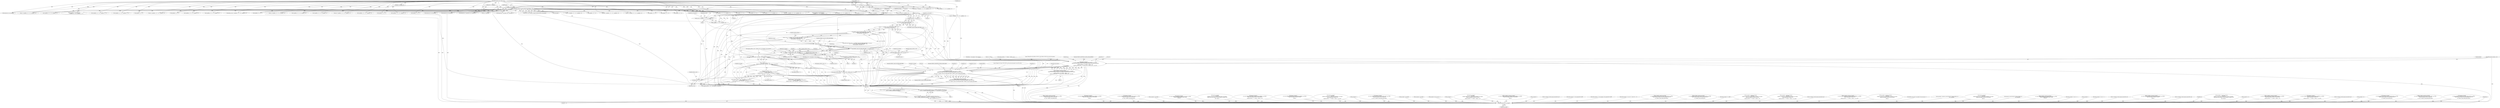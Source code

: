 digraph "0_libmodbus_5ccdf5ef79d742640355d1132fa9e2abc7fbaefc@API" {
"1001185" [label="(Call,nb_write * 2)"];
"1001172" [label="(Call,MODBUS_MAX_WR_WRITE_REGISTERS < nb_write)"];
"1001168" [label="(Call,nb_write < 1)"];
"1001127" [label="(Call,nb_write = (req[offset + 7] << 8) + req[offset + 8])"];
"1001130" [label="(Call,req[offset + 7] << 8)"];
"1000189" [label="(Call,ctx->backend->prepare_response_tid(req, &req_length))"];
"1000163" [label="(Call,req[offset + 1] << 8)"];
"1000116" [label="(MethodParameterIn,const uint8_t *req)"];
"1001183" [label="(Call,nb_write_bytes != nb_write * 2)"];
"1001179" [label="(Call,MODBUS_MAX_WR_READ_REGISTERS < nb ||\n            nb_write_bytes != nb_write * 2)"];
"1001175" [label="(Call,nb < 1 || MODBUS_MAX_WR_READ_REGISTERS < nb ||\n            nb_write_bytes != nb_write * 2)"];
"1001171" [label="(Call,MODBUS_MAX_WR_WRITE_REGISTERS < nb_write ||\n            nb < 1 || MODBUS_MAX_WR_READ_REGISTERS < nb ||\n            nb_write_bytes != nb_write * 2)"];
"1001167" [label="(Call,nb_write < 1 || MODBUS_MAX_WR_WRITE_REGISTERS < nb_write ||\n            nb < 1 || MODBUS_MAX_WR_READ_REGISTERS < nb ||\n            nb_write_bytes != nb_write * 2)"];
"1001191" [label="(Call,response_exception(\n                ctx, &sft, MODBUS_EXCEPTION_ILLEGAL_DATA_VALUE, rsp, TRUE,\n                \"Illegal nb of values (W%d, R%d) in write_and_read_registers (max W%d, R%d)\n\",\n                nb_write, nb, MODBUS_MAX_WR_WRITE_REGISTERS, MODBUS_MAX_WR_READ_REGISTERS))"];
"1001189" [label="(Call,rsp_length = response_exception(\n                ctx, &sft, MODBUS_EXCEPTION_ILLEGAL_DATA_VALUE, rsp, TRUE,\n                \"Illegal nb of values (W%d, R%d) in write_and_read_registers (max W%d, R%d)\n\",\n                nb_write, nb, MODBUS_MAX_WR_WRITE_REGISTERS, MODBUS_MAX_WR_READ_REGISTERS))"];
"1001378" [label="(Call,send_msg(ctx, rsp, rsp_length))"];
"1001365" [label="(Call,(ctx->backend->backend_type == _MODBUS_BACKEND_TYPE_RTU &&\n            slave == MODBUS_BROADCAST_ADDRESS) ? 0 : send_msg(ctx, rsp, rsp_length))"];
"1001364" [label="(Return,return (ctx->backend->backend_type == _MODBUS_BACKEND_TYPE_RTU &&\n            slave == MODBUS_BROADCAST_ADDRESS) ? 0 : send_msg(ctx, rsp, rsp_length);)"];
"1001221" [label="(Call,(mapping_address_write + nb_write) > mb_mapping->nb_registers)"];
"1001217" [label="(Call,mapping_address < 0 ||\n                   (mapping_address_write + nb_write) > mb_mapping->nb_registers)"];
"1001205" [label="(Call,mapping_address < 0 ||\n                   (mapping_address + nb) > mb_mapping->nb_registers ||\n                   mapping_address < 0 ||\n                   (mapping_address_write + nb_write) > mb_mapping->nb_registers)"];
"1001209" [label="(Call,(mapping_address + nb) > mb_mapping->nb_registers ||\n                   mapping_address < 0 ||\n                   (mapping_address_write + nb_write) > mb_mapping->nb_registers)"];
"1001222" [label="(Call,mapping_address_write + nb_write)"];
"1001231" [label="(Call,response_exception(\n                ctx, &sft, MODBUS_EXCEPTION_ILLEGAL_DATA_ADDRESS, rsp, FALSE,\n                \"Illegal data read address 0x%0X or write address 0x%0X write_and_read_registers\n\",\n                mapping_address < 0 ? address : address + nb,\n                mapping_address_write < 0 ? address_write : address_write + nb_write))"];
"1001229" [label="(Call,rsp_length = response_exception(\n                ctx, &sft, MODBUS_EXCEPTION_ILLEGAL_DATA_ADDRESS, rsp, FALSE,\n                \"Illegal data read address 0x%0X or write address 0x%0X write_and_read_registers\n\",\n                mapping_address < 0 ? address : address + nb,\n                mapping_address_write < 0 ? address_write : address_write + nb_write))"];
"1001247" [label="(Call,mapping_address_write < 0 ? address_write : address_write + nb_write)"];
"1001252" [label="(Call,address_write + nb_write)"];
"1001281" [label="(Call,i < mapping_address_write + nb_write)"];
"1001287" [label="(Call,i++)"];
"1001283" [label="(Call,mapping_address_write + nb_write)"];
"1001222" [label="(Call,mapping_address_write + nb_write)"];
"1001225" [label="(Call,mb_mapping->nb_registers)"];
"1000400" [label="(Call,nb = (req[offset + 3] << 8) + req[offset + 4])"];
"1001382" [label="(MethodReturn,int)"];
"1000275" [label="(Call,rsp_length = response_exception(\n                ctx, &sft, MODBUS_EXCEPTION_ILLEGAL_DATA_VALUE, rsp, TRUE,\n                \"Illegal nb of values %d in %s (max %d)\n\",\n                nb, name, MODBUS_MAX_READ_BITS))"];
"1001017" [label="(Call,response_exception(\n                ctx, &sft, MODBUS_EXCEPTION_ILLEGAL_DATA_ADDRESS, rsp, FALSE,\n                \"Illegal data address 0x%0X in write_register\n\",\n                address))"];
"1001239" [label="(Call,mapping_address < 0 ? address : address + nb)"];
"1001252" [label="(Call,address_write + nb_write)"];
"1000277" [label="(Call,response_exception(\n                ctx, &sft, MODBUS_EXCEPTION_ILLEGAL_DATA_VALUE, rsp, TRUE,\n                \"Illegal nb of values %d in %s (max %d)\n\",\n                nb, name, MODBUS_MAX_READ_BITS))"];
"1000597" [label="(Call,rsp_length = req_length)"];
"1001053" [label="(Call,or = (req[offset + 5] << 8) + req[offset + 6])"];
"1001354" [label="(Call,response_exception(\n            ctx, &sft, MODBUS_EXCEPTION_ILLEGAL_FUNCTION, rsp, TRUE,\n            \"Unknown Modbus function code: 0x%0X\n\", function))"];
"1001202" [label="(Identifier,MODBUS_MAX_WR_READ_REGISTERS)"];
"1000685" [label="(Call,(req[offset + 3] << 8) + req[offset + 4])"];
"1001183" [label="(Call,nb_write_bytes != nb_write * 2)"];
"1001129" [label="(Call,(req[offset + 7] << 8) + req[offset + 8])"];
"1001153" [label="(Call,address - mb_mapping->start_registers)"];
"1001177" [label="(Identifier,nb)"];
"1001144" [label="(Identifier,nb_write_bytes)"];
"1001180" [label="(Call,MODBUS_MAX_WR_READ_REGISTERS < nb)"];
"1000604" [label="(Call,response_exception(\n                    ctx, &sft,\n                    MODBUS_EXCEPTION_ILLEGAL_DATA_VALUE, rsp, FALSE,\n                    \"Illegal data value 0x%0X in write_bit request at address %0X\n\",\n                    data, address))"];
"1001286" [label="(Block,)"];
"1000854" [label="(Call,response_exception(\n                ctx, &sft, MODBUS_EXCEPTION_ILLEGAL_DATA_ADDRESS, rsp, FALSE,\n                \"Illegal data address 0x%0X in write_registers\n\",\n                mapping_address < 0 ? address : address + nb))"];
"1000547" [label="(Call,response_exception(\n                ctx, &sft, MODBUS_EXCEPTION_ILLEGAL_DATA_ADDRESS, rsp, FALSE,\n                \"Illegal data address 0x%0X in write_bit\n\",\n                address))"];
"1001293" [label="(Call,mb_mapping->tab_registers[i] =\n                    (req[offset + j] << 8) + req[offset + j + 1])"];
"1000302" [label="(Call,response_exception(\n                ctx, &sft,\n                MODBUS_EXCEPTION_ILLEGAL_DATA_ADDRESS, rsp, FALSE,\n                \"Illegal data address 0x%0X in %s\n\",\n                mapping_address < 0 ? address : address + nb, name))"];
"1001268" [label="(Call,rsp_length++)"];
"1001228" [label="(Block,)"];
"1000432" [label="(Call,response_exception(\n                ctx, &sft, MODBUS_EXCEPTION_ILLEGAL_DATA_VALUE, rsp, TRUE,\n                \"Illegal nb of values %d in %s (max %d)\n\",\n                nb, name, MODBUS_MAX_READ_REGISTERS))"];
"1001296" [label="(Identifier,mb_mapping)"];
"1000676" [label="(Call,rsp_length = req_length)"];
"1001365" [label="(Call,(ctx->backend->backend_type == _MODBUS_BACKEND_TYPE_RTU &&\n            slave == MODBUS_BROADCAST_ADDRESS) ? 0 : send_msg(ctx, rsp, rsp_length))"];
"1001377" [label="(Literal,0)"];
"1001260" [label="(Identifier,rsp_length)"];
"1000900" [label="(Call,(req[offset + j] << 8) + req[offset + j + 1])"];
"1001226" [label="(Identifier,mb_mapping)"];
"1001088" [label="(Call,rsp_length = req_length)"];
"1001185" [label="(Call,nb_write * 2)"];
"1001229" [label="(Call,rsp_length = response_exception(\n                ctx, &sft, MODBUS_EXCEPTION_ILLEGAL_DATA_ADDRESS, rsp, FALSE,\n                \"Illegal data read address 0x%0X or write address 0x%0X write_and_read_registers\n\",\n                mapping_address < 0 ? address : address + nb,\n                mapping_address_write < 0 ? address_write : address_write + nb_write))"];
"1001273" [label="(ControlStructure,for (i = mapping_address_write, j = 10;\n                 i < mapping_address_write + nb_write; i++, j += 2))"];
"1001299" [label="(Call,(req[offset + j] << 8) + req[offset + j + 1])"];
"1000901" [label="(Call,req[offset + j] << 8)"];
"1000683" [label="(Call,nb = (req[offset + 3] << 8) + req[offset + 4])"];
"1001247" [label="(Call,mapping_address_write < 0 ? address_write : address_write + nb_write)"];
"1000972" [label="(Call,rsp_length - byte_count_pos - 1)"];
"1000486" [label="(Call,rsp_length++)"];
"1001300" [label="(Call,req[offset + j] << 8)"];
"1000131" [label="(Call,ctx == NULL)"];
"1001221" [label="(Call,(mapping_address_write + nb_write) > mb_mapping->nb_registers)"];
"1000185" [label="(Call,sft.t_id = ctx->backend->prepare_response_tid(req, &req_length))"];
"1000743" [label="(Call,response_exception(\n                ctx, &sft,\n                MODBUS_EXCEPTION_ILLEGAL_DATA_ADDRESS, rsp, FALSE,\n                \"Illegal data address 0x%0X in write_bits\n\",\n                mapping_address < 0 ? address : address + nb))"];
"1001210" [label="(Call,(mapping_address + nb) > mb_mapping->nb_registers)"];
"1000116" [label="(MethodParameterIn,const uint8_t *req)"];
"1001287" [label="(Call,i++)"];
"1001288" [label="(Identifier,i)"];
"1001131" [label="(Call,req[offset + 7])"];
"1001378" [label="(Call,send_msg(ctx, rsp, rsp_length))"];
"1001015" [label="(Call,rsp_length = response_exception(\n                ctx, &sft, MODBUS_EXCEPTION_ILLEGAL_DATA_ADDRESS, rsp, FALSE,\n                \"Illegal data address 0x%0X in write_register\n\",\n                address))"];
"1001097" [label="(Call,(req[offset + 3] << 8) + req[offset + 4])"];
"1001341" [label="(Call,rsp_length++)"];
"1001201" [label="(Identifier,MODBUS_MAX_WR_WRITE_REGISTERS)"];
"1001179" [label="(Call,MODBUS_MAX_WR_READ_REGISTERS < nb ||\n            nb_write_bytes != nb_write * 2)"];
"1000939" [label="(Call,ctx->backend->build_response_basis(&sft, rsp))"];
"1000115" [label="(MethodParameterIn,modbus_t *ctx)"];
"1000513" [label="(Call,rsp[rsp_length++] = tab_registers[i] & 0xFF)"];
"1001186" [label="(Identifier,nb_write)"];
"1001338" [label="(Call,rsp[rsp_length++] = mb_mapping->tab_registers[i] & 0xFF)"];
"1000119" [label="(Block,)"];
"1001193" [label="(Call,&sft)"];
"1000191" [label="(Call,&req_length)"];
"1001206" [label="(Call,mapping_address < 0)"];
"1001209" [label="(Call,(mapping_address + nb) > mb_mapping->nb_registers ||\n                   mapping_address < 0 ||\n                   (mapping_address_write + nb_write) > mb_mapping->nb_registers)"];
"1000162" [label="(Call,(req[offset + 1] << 8) + req[offset + 2])"];
"1001248" [label="(Call,mapping_address_write < 0)"];
"1000327" [label="(Call,rsp[rsp_length++] = (nb / 8) + ((nb % 8) ? 1 : 0))"];
"1001055" [label="(Call,(req[offset + 5] << 8) + req[offset + 6])"];
"1000826" [label="(Call,rsp_length = response_exception(\n                 ctx, &sft, MODBUS_EXCEPTION_ILLEGAL_DATA_VALUE, rsp, TRUE,\n                 \"Illegal number of values %d in write_registers (max %d)\n\",\n                nb, MODBUS_MAX_WRITE_REGISTERS))"];
"1001111" [label="(Call,address_write = (req[offset + 5] << 8) + req[offset + 6])"];
"1001195" [label="(Identifier,MODBUS_EXCEPTION_ILLEGAL_DATA_VALUE)"];
"1000715" [label="(Call,rsp_length = response_exception(\n                ctx, &sft, MODBUS_EXCEPTION_ILLEGAL_DATA_VALUE, rsp, TRUE,\n                \"Illegal number of values %d in write_bits (max %d)\n\",\n                nb, MODBUS_MAX_WRITE_BITS))"];
"1000672" [label="(Call,memcpy(rsp, req, req_length))"];
"1001217" [label="(Call,mapping_address < 0 ||\n                   (mapping_address_write + nb_write) > mb_mapping->nb_registers)"];
"1001204" [label="(ControlStructure,if (mapping_address < 0 ||\n                   (mapping_address + nb) > mb_mapping->nb_registers ||\n                   mapping_address < 0 ||\n                   (mapping_address_write + nb_write) > mb_mapping->nb_registers))"];
"1000189" [label="(Call,ctx->backend->prepare_response_tid(req, &req_length))"];
"1001098" [label="(Call,req[offset + 3] << 8)"];
"1000953" [label="(Call,rsp[rsp_length++] = 0xFF)"];
"1001200" [label="(Identifier,nb)"];
"1001174" [label="(Identifier,nb_write)"];
"1000741" [label="(Call,rsp_length = response_exception(\n                ctx, &sft,\n                MODBUS_EXCEPTION_ILLEGAL_DATA_ADDRESS, rsp, FALSE,\n                \"Illegal data address 0x%0X in write_bits\n\",\n                mapping_address < 0 ? address : address + nb))"];
"1001168" [label="(Call,nb_write < 1)"];
"1001169" [label="(Identifier,nb_write)"];
"1000245" [label="(Call,nb = (req[offset + 3] << 8) + req[offset + 4])"];
"1001190" [label="(Identifier,rsp_length)"];
"1001196" [label="(Identifier,rsp)"];
"1001366" [label="(Call,ctx->backend->backend_type == _MODBUS_BACKEND_TYPE_RTU &&\n            slave == MODBUS_BROADCAST_ADDRESS)"];
"1001113" [label="(Call,(req[offset + 5] << 8) + req[offset + 6])"];
"1001159" [label="(Call,mapping_address_write = address_write - mb_mapping->start_registers)"];
"1000148" [label="(Call,slave = req[offset - 1])"];
"1001170" [label="(Literal,1)"];
"1001189" [label="(Call,rsp_length = response_exception(\n                ctx, &sft, MODBUS_EXCEPTION_ILLEGAL_DATA_VALUE, rsp, TRUE,\n                \"Illegal nb of values (W%d, R%d) in write_and_read_registers (max W%d, R%d)\n\",\n                nb_write, nb, MODBUS_MAX_WR_WRITE_REGISTERS, MODBUS_MAX_WR_READ_REGISTERS))"];
"1000300" [label="(Call,rsp_length = response_exception(\n                ctx, &sft,\n                MODBUS_EXCEPTION_ILLEGAL_DATA_ADDRESS, rsp, FALSE,\n                \"Illegal data address 0x%0X in %s\n\",\n                mapping_address < 0 ? address : address + nb, name))"];
"1001238" [label="(Literal,\"Illegal data read address 0x%0X or write address 0x%0X write_and_read_registers\n\")"];
"1001218" [label="(Call,mapping_address < 0)"];
"1000561" [label="(Call,(req[offset + 3] << 8) + req[offset + 4])"];
"1001037" [label="(Call,and = (req[offset + 3] << 8) + req[offset + 4])"];
"1000779" [label="(Call,memcpy(rsp + rsp_length, req + rsp_length, 4))"];
"1001138" [label="(Identifier,req)"];
"1001223" [label="(Identifier,mapping_address_write)"];
"1000169" [label="(Literal,8)"];
"1001039" [label="(Call,(req[offset + 3] << 8) + req[offset + 4])"];
"1001130" [label="(Call,req[offset + 7] << 8)"];
"1000190" [label="(Identifier,req)"];
"1001236" [label="(Identifier,rsp)"];
"1001184" [label="(Identifier,nb_write_bytes)"];
"1001261" [label="(Call,ctx->backend->build_response_basis(&sft, rsp))"];
"1001166" [label="(ControlStructure,if (nb_write < 1 || MODBUS_MAX_WR_WRITE_REGISTERS < nb_write ||\n            nb < 1 || MODBUS_MAX_WR_READ_REGISTERS < nb ||\n            nb_write_bytes != nb_write * 2))"];
"1000455" [label="(Call,rsp_length = response_exception(\n                ctx, &sft, MODBUS_EXCEPTION_ILLEGAL_DATA_ADDRESS, rsp, FALSE,\n                \"Illegal data address 0x%0X in %s\n\",\n                mapping_address < 0 ? address : address + nb, name))"];
"1000636" [label="(Call,rsp_length = response_exception(\n                ctx, &sft,\n                MODBUS_EXCEPTION_ILLEGAL_DATA_ADDRESS, rsp, FALSE,\n                \"Illegal data address 0x%0X in write_register\n\",\n                address))"];
"1001284" [label="(Identifier,mapping_address_write)"];
"1001235" [label="(Identifier,MODBUS_EXCEPTION_ILLEGAL_DATA_ADDRESS)"];
"1001231" [label="(Call,response_exception(\n                ctx, &sft, MODBUS_EXCEPTION_ILLEGAL_DATA_ADDRESS, rsp, FALSE,\n                \"Illegal data read address 0x%0X or write address 0x%0X write_and_read_registers\n\",\n                mapping_address < 0 ? address : address + nb,\n                mapping_address_write < 0 ? address_write : address_write + nb_write))"];
"1001175" [label="(Call,nb < 1 || MODBUS_MAX_WR_READ_REGISTERS < nb ||\n            nb_write_bytes != nb_write * 2)"];
"1000968" [label="(Call,rsp[byte_count_pos] = rsp_length - byte_count_pos - 1)"];
"1001381" [label="(Identifier,rsp_length)"];
"1000342" [label="(Call,rsp_length = response_io_status(tab_bits, mapping_address, nb,\n                                            rsp, rsp_length))"];
"1001282" [label="(Identifier,i)"];
"1001114" [label="(Call,req[offset + 5] << 8)"];
"1001191" [label="(Call,response_exception(\n                ctx, &sft, MODBUS_EXCEPTION_ILLEGAL_DATA_VALUE, rsp, TRUE,\n                \"Illegal nb of values (W%d, R%d) in write_and_read_registers (max W%d, R%d)\n\",\n                nb_write, nb, MODBUS_MAX_WR_WRITE_REGISTERS, MODBUS_MAX_WR_READ_REGISTERS))"];
"1000155" [label="(Call,function = req[offset])"];
"1001176" [label="(Call,nb < 1)"];
"1000638" [label="(Call,response_exception(\n                ctx, &sft,\n                MODBUS_EXCEPTION_ILLEGAL_DATA_ADDRESS, rsp, FALSE,\n                \"Illegal data address 0x%0X in write_register\n\",\n                address))"];
"1001172" [label="(Call,MODBUS_MAX_WR_WRITE_REGISTERS < nb_write)"];
"1001232" [label="(Identifier,ctx)"];
"1000796" [label="(Call,(req[offset + 3] << 8) + req[offset + 4])"];
"1001364" [label="(Return,return (ctx->backend->backend_type == _MODBUS_BACKEND_TYPE_RTU &&\n            slave == MODBUS_BROADCAST_ADDRESS) ? 0 : send_msg(ctx, rsp, rsp_length);)"];
"1001199" [label="(Identifier,nb_write)"];
"1001197" [label="(Identifier,TRUE)"];
"1000344" [label="(Call,response_io_status(tab_bits, mapping_address, nb,\n                                            rsp, rsp_length))"];
"1001233" [label="(Call,&sft)"];
"1001352" [label="(Call,rsp_length = response_exception(\n            ctx, &sft, MODBUS_EXCEPTION_ILLEGAL_FUNCTION, rsp, TRUE,\n            \"Unknown Modbus function code: 0x%0X\n\", function))"];
"1000797" [label="(Call,req[offset + 3] << 8)"];
"1000248" [label="(Call,req[offset + 3] << 8)"];
"1001171" [label="(Call,MODBUS_MAX_WR_WRITE_REGISTERS < nb_write ||\n            nb < 1 || MODBUS_MAX_WR_READ_REGISTERS < nb ||\n            nb_write_bytes != nb_write * 2)"];
"1000783" [label="(Call,req + rsp_length)"];
"1001167" [label="(Call,nb_write < 1 || MODBUS_MAX_WR_WRITE_REGISTERS < nb_write ||\n            nb < 1 || MODBUS_MAX_WR_READ_REGISTERS < nb ||\n            nb_write_bytes != nb_write * 2)"];
"1001265" [label="(Call,rsp[rsp_length++] = nb << 1)"];
"1001283" [label="(Call,mapping_address_write + nb_write)"];
"1000650" [label="(Call,data = (req[offset + 3] << 8) + req[offset + 4])"];
"1000516" [label="(Call,rsp_length++)"];
"1001253" [label="(Identifier,address_write)"];
"1000483" [label="(Call,rsp[rsp_length++] = nb << 1)"];
"1000794" [label="(Call,nb = (req[offset + 3] << 8) + req[offset + 4])"];
"1000479" [label="(Call,ctx->backend->build_response_basis(&sft, rsp))"];
"1000163" [label="(Call,req[offset + 1] << 8)"];
"1000545" [label="(Call,rsp_length = response_exception(\n                ctx, &sft, MODBUS_EXCEPTION_ILLEGAL_DATA_ADDRESS, rsp, FALSE,\n                \"Illegal data address 0x%0X in write_bit\n\",\n                address))"];
"1001128" [label="(Identifier,nb_write)"];
"1000917" [label="(Call,ctx->backend->build_response_basis(&sft, rsp))"];
"1001254" [label="(Identifier,nb_write)"];
"1000562" [label="(Call,req[offset + 3] << 8)"];
"1001380" [label="(Identifier,rsp)"];
"1000602" [label="(Call,rsp_length = response_exception(\n                    ctx, &sft,\n                    MODBUS_EXCEPTION_ILLEGAL_DATA_VALUE, rsp, FALSE,\n                    \"Illegal data value 0x%0X in write_bit request at address %0X\n\",\n                    data, address))"];
"1001056" [label="(Call,req[offset + 5] << 8)"];
"1001281" [label="(Call,i < mapping_address_write + nb_write)"];
"1001275" [label="(Call,i = mapping_address_write)"];
"1000921" [label="(Call,memcpy(rsp + rsp_length, req + rsp_length, 4))"];
"1000653" [label="(Call,req[offset + 3] << 8)"];
"1001187" [label="(Literal,2)"];
"1001224" [label="(Identifier,nb_write)"];
"1001127" [label="(Call,nb_write = (req[offset + 7] << 8) + req[offset + 8])"];
"1001205" [label="(Call,mapping_address < 0 ||\n                   (mapping_address + nb) > mb_mapping->nb_registers ||\n                   mapping_address < 0 ||\n                   (mapping_address_write + nb_write) > mb_mapping->nb_registers)"];
"1000925" [label="(Call,req + rsp_length)"];
"1001350" [label="(ControlStructure,break;)"];
"1001188" [label="(Block,)"];
"1001143" [label="(Call,nb_write_bytes = req[offset + 9])"];
"1000247" [label="(Call,(req[offset + 3] << 8) + req[offset + 4])"];
"1000929" [label="(Call,rsp_length += 4)"];
"1000164" [label="(Call,req[offset + 1])"];
"1001207" [label="(Identifier,mapping_address)"];
"1001230" [label="(Identifier,rsp_length)"];
"1001285" [label="(Identifier,nb_write)"];
"1000686" [label="(Call,req[offset + 3] << 8)"];
"1000852" [label="(Call,rsp_length = response_exception(\n                ctx, &sft, MODBUS_EXCEPTION_ILLEGAL_DATA_ADDRESS, rsp, FALSE,\n                \"Illegal data address 0x%0X in write_registers\n\",\n                mapping_address < 0 ? address : address + nb))"];
"1001040" [label="(Call,req[offset + 3] << 8)"];
"1000171" [label="(Identifier,req)"];
"1001198" [label="(Literal,\"Illegal nb of values (W%d, R%d) in write_and_read_registers (max W%d, R%d)\n\")"];
"1000457" [label="(Call,response_exception(\n                ctx, &sft, MODBUS_EXCEPTION_ILLEGAL_DATA_ADDRESS, rsp, FALSE,\n                \"Illegal data address 0x%0X in %s\n\",\n                mapping_address < 0 ? address : address + nb, name))"];
"1000402" [label="(Call,(req[offset + 3] << 8) + req[offset + 4])"];
"1000559" [label="(Call,data = (req[offset + 3] << 8) + req[offset + 4])"];
"1001251" [label="(Identifier,address_write)"];
"1001290" [label="(Identifier,j)"];
"1001237" [label="(Identifier,FALSE)"];
"1001173" [label="(Identifier,MODBUS_MAX_WR_WRITE_REGISTERS)"];
"1000593" [label="(Call,memcpy(rsp, req, req_length))"];
"1000775" [label="(Call,ctx->backend->build_response_basis(&sft, rsp))"];
"1000787" [label="(Call,rsp_length += 4)"];
"1001095" [label="(Call,nb = (req[offset + 3] << 8) + req[offset + 4])"];
"1000717" [label="(Call,response_exception(\n                ctx, &sft, MODBUS_EXCEPTION_ILLEGAL_DATA_VALUE, rsp, TRUE,\n                \"Illegal number of values %d in write_bits (max %d)\n\",\n                nb, MODBUS_MAX_WRITE_BITS))"];
"1001161" [label="(Call,address_write - mb_mapping->start_registers)"];
"1001316" [label="(Identifier,i)"];
"1000894" [label="(Call,mb_mapping->tab_registers[i] =\n                    (req[offset + j] << 8) + req[offset + j + 1])"];
"1000430" [label="(Call,rsp_length = response_exception(\n                ctx, &sft, MODBUS_EXCEPTION_ILLEGAL_DATA_VALUE, rsp, TRUE,\n                \"Illegal nb of values %d in %s (max %d)\n\",\n                nb, name, MODBUS_MAX_READ_REGISTERS))"];
"1001136" [label="(Literal,8)"];
"1000828" [label="(Call,response_exception(\n                 ctx, &sft, MODBUS_EXCEPTION_ILLEGAL_DATA_VALUE, rsp, TRUE,\n                 \"Illegal number of values %d in write_registers (max %d)\n\",\n                nb, MODBUS_MAX_WRITE_REGISTERS))"];
"1001379" [label="(Identifier,ctx)"];
"1000160" [label="(Call,address = (req[offset + 1] << 8) + req[offset + 2])"];
"1001192" [label="(Identifier,ctx)"];
"1001093" [label="(Block,)"];
"1000652" [label="(Call,(req[offset + 3] << 8) + req[offset + 4])"];
"1000403" [label="(Call,req[offset + 3] << 8)"];
"1001084" [label="(Call,memcpy(rsp, req, req_length))"];
"1001185" -> "1001183"  [label="AST: "];
"1001185" -> "1001187"  [label="CFG: "];
"1001186" -> "1001185"  [label="AST: "];
"1001187" -> "1001185"  [label="AST: "];
"1001183" -> "1001185"  [label="CFG: "];
"1001185" -> "1001382"  [label="DDG: "];
"1001185" -> "1001183"  [label="DDG: "];
"1001185" -> "1001183"  [label="DDG: "];
"1001172" -> "1001185"  [label="DDG: "];
"1001185" -> "1001191"  [label="DDG: "];
"1001185" -> "1001221"  [label="DDG: "];
"1001185" -> "1001222"  [label="DDG: "];
"1001185" -> "1001231"  [label="DDG: "];
"1001185" -> "1001247"  [label="DDG: "];
"1001185" -> "1001252"  [label="DDG: "];
"1001185" -> "1001281"  [label="DDG: "];
"1001185" -> "1001283"  [label="DDG: "];
"1001172" -> "1001171"  [label="AST: "];
"1001172" -> "1001174"  [label="CFG: "];
"1001173" -> "1001172"  [label="AST: "];
"1001174" -> "1001172"  [label="AST: "];
"1001177" -> "1001172"  [label="CFG: "];
"1001171" -> "1001172"  [label="CFG: "];
"1001172" -> "1001382"  [label="DDG: "];
"1001172" -> "1001382"  [label="DDG: "];
"1001172" -> "1001171"  [label="DDG: "];
"1001172" -> "1001171"  [label="DDG: "];
"1001168" -> "1001172"  [label="DDG: "];
"1001172" -> "1001191"  [label="DDG: "];
"1001172" -> "1001191"  [label="DDG: "];
"1001172" -> "1001221"  [label="DDG: "];
"1001172" -> "1001222"  [label="DDG: "];
"1001172" -> "1001231"  [label="DDG: "];
"1001172" -> "1001247"  [label="DDG: "];
"1001172" -> "1001252"  [label="DDG: "];
"1001172" -> "1001281"  [label="DDG: "];
"1001172" -> "1001283"  [label="DDG: "];
"1001168" -> "1001167"  [label="AST: "];
"1001168" -> "1001170"  [label="CFG: "];
"1001169" -> "1001168"  [label="AST: "];
"1001170" -> "1001168"  [label="AST: "];
"1001173" -> "1001168"  [label="CFG: "];
"1001167" -> "1001168"  [label="CFG: "];
"1001168" -> "1001382"  [label="DDG: "];
"1001168" -> "1001167"  [label="DDG: "];
"1001168" -> "1001167"  [label="DDG: "];
"1001127" -> "1001168"  [label="DDG: "];
"1001168" -> "1001191"  [label="DDG: "];
"1001168" -> "1001221"  [label="DDG: "];
"1001168" -> "1001222"  [label="DDG: "];
"1001168" -> "1001231"  [label="DDG: "];
"1001168" -> "1001247"  [label="DDG: "];
"1001168" -> "1001252"  [label="DDG: "];
"1001168" -> "1001281"  [label="DDG: "];
"1001168" -> "1001283"  [label="DDG: "];
"1001127" -> "1001093"  [label="AST: "];
"1001127" -> "1001129"  [label="CFG: "];
"1001128" -> "1001127"  [label="AST: "];
"1001129" -> "1001127"  [label="AST: "];
"1001144" -> "1001127"  [label="CFG: "];
"1001127" -> "1001382"  [label="DDG: "];
"1001130" -> "1001127"  [label="DDG: "];
"1001130" -> "1001127"  [label="DDG: "];
"1000189" -> "1001127"  [label="DDG: "];
"1000116" -> "1001127"  [label="DDG: "];
"1001130" -> "1001129"  [label="AST: "];
"1001130" -> "1001136"  [label="CFG: "];
"1001131" -> "1001130"  [label="AST: "];
"1001136" -> "1001130"  [label="AST: "];
"1001138" -> "1001130"  [label="CFG: "];
"1001130" -> "1001382"  [label="DDG: "];
"1001130" -> "1001129"  [label="DDG: "];
"1001130" -> "1001129"  [label="DDG: "];
"1000189" -> "1001130"  [label="DDG: "];
"1000116" -> "1001130"  [label="DDG: "];
"1000189" -> "1000185"  [label="AST: "];
"1000189" -> "1000191"  [label="CFG: "];
"1000190" -> "1000189"  [label="AST: "];
"1000191" -> "1000189"  [label="AST: "];
"1000185" -> "1000189"  [label="CFG: "];
"1000189" -> "1001382"  [label="DDG: "];
"1000189" -> "1001382"  [label="DDG: "];
"1000189" -> "1000185"  [label="DDG: "];
"1000189" -> "1000185"  [label="DDG: "];
"1000163" -> "1000189"  [label="DDG: "];
"1000116" -> "1000189"  [label="DDG: "];
"1000189" -> "1000245"  [label="DDG: "];
"1000189" -> "1000248"  [label="DDG: "];
"1000189" -> "1000247"  [label="DDG: "];
"1000189" -> "1000400"  [label="DDG: "];
"1000189" -> "1000403"  [label="DDG: "];
"1000189" -> "1000402"  [label="DDG: "];
"1000189" -> "1000559"  [label="DDG: "];
"1000189" -> "1000562"  [label="DDG: "];
"1000189" -> "1000561"  [label="DDG: "];
"1000189" -> "1000593"  [label="DDG: "];
"1000189" -> "1000650"  [label="DDG: "];
"1000189" -> "1000653"  [label="DDG: "];
"1000189" -> "1000652"  [label="DDG: "];
"1000189" -> "1000672"  [label="DDG: "];
"1000189" -> "1000683"  [label="DDG: "];
"1000189" -> "1000686"  [label="DDG: "];
"1000189" -> "1000685"  [label="DDG: "];
"1000189" -> "1000779"  [label="DDG: "];
"1000189" -> "1000783"  [label="DDG: "];
"1000189" -> "1000794"  [label="DDG: "];
"1000189" -> "1000797"  [label="DDG: "];
"1000189" -> "1000796"  [label="DDG: "];
"1000189" -> "1000894"  [label="DDG: "];
"1000189" -> "1000901"  [label="DDG: "];
"1000189" -> "1000900"  [label="DDG: "];
"1000189" -> "1000921"  [label="DDG: "];
"1000189" -> "1000925"  [label="DDG: "];
"1000189" -> "1001037"  [label="DDG: "];
"1000189" -> "1001040"  [label="DDG: "];
"1000189" -> "1001039"  [label="DDG: "];
"1000189" -> "1001053"  [label="DDG: "];
"1000189" -> "1001056"  [label="DDG: "];
"1000189" -> "1001055"  [label="DDG: "];
"1000189" -> "1001084"  [label="DDG: "];
"1000189" -> "1001095"  [label="DDG: "];
"1000189" -> "1001098"  [label="DDG: "];
"1000189" -> "1001097"  [label="DDG: "];
"1000189" -> "1001111"  [label="DDG: "];
"1000189" -> "1001114"  [label="DDG: "];
"1000189" -> "1001113"  [label="DDG: "];
"1000189" -> "1001129"  [label="DDG: "];
"1000189" -> "1001143"  [label="DDG: "];
"1000189" -> "1001293"  [label="DDG: "];
"1000189" -> "1001300"  [label="DDG: "];
"1000189" -> "1001299"  [label="DDG: "];
"1000163" -> "1000162"  [label="AST: "];
"1000163" -> "1000169"  [label="CFG: "];
"1000164" -> "1000163"  [label="AST: "];
"1000169" -> "1000163"  [label="AST: "];
"1000171" -> "1000163"  [label="CFG: "];
"1000163" -> "1001382"  [label="DDG: "];
"1000163" -> "1000160"  [label="DDG: "];
"1000163" -> "1000160"  [label="DDG: "];
"1000163" -> "1000162"  [label="DDG: "];
"1000163" -> "1000162"  [label="DDG: "];
"1000116" -> "1000163"  [label="DDG: "];
"1000163" -> "1000593"  [label="DDG: "];
"1000163" -> "1000672"  [label="DDG: "];
"1000163" -> "1000779"  [label="DDG: "];
"1000163" -> "1000783"  [label="DDG: "];
"1000163" -> "1000921"  [label="DDG: "];
"1000163" -> "1000925"  [label="DDG: "];
"1000163" -> "1001084"  [label="DDG: "];
"1000116" -> "1000114"  [label="AST: "];
"1000116" -> "1001382"  [label="DDG: "];
"1000116" -> "1000148"  [label="DDG: "];
"1000116" -> "1000155"  [label="DDG: "];
"1000116" -> "1000160"  [label="DDG: "];
"1000116" -> "1000162"  [label="DDG: "];
"1000116" -> "1000245"  [label="DDG: "];
"1000116" -> "1000248"  [label="DDG: "];
"1000116" -> "1000247"  [label="DDG: "];
"1000116" -> "1000400"  [label="DDG: "];
"1000116" -> "1000403"  [label="DDG: "];
"1000116" -> "1000402"  [label="DDG: "];
"1000116" -> "1000559"  [label="DDG: "];
"1000116" -> "1000562"  [label="DDG: "];
"1000116" -> "1000561"  [label="DDG: "];
"1000116" -> "1000593"  [label="DDG: "];
"1000116" -> "1000650"  [label="DDG: "];
"1000116" -> "1000653"  [label="DDG: "];
"1000116" -> "1000652"  [label="DDG: "];
"1000116" -> "1000672"  [label="DDG: "];
"1000116" -> "1000683"  [label="DDG: "];
"1000116" -> "1000686"  [label="DDG: "];
"1000116" -> "1000685"  [label="DDG: "];
"1000116" -> "1000779"  [label="DDG: "];
"1000116" -> "1000783"  [label="DDG: "];
"1000116" -> "1000794"  [label="DDG: "];
"1000116" -> "1000797"  [label="DDG: "];
"1000116" -> "1000796"  [label="DDG: "];
"1000116" -> "1000894"  [label="DDG: "];
"1000116" -> "1000901"  [label="DDG: "];
"1000116" -> "1000900"  [label="DDG: "];
"1000116" -> "1000921"  [label="DDG: "];
"1000116" -> "1000925"  [label="DDG: "];
"1000116" -> "1001037"  [label="DDG: "];
"1000116" -> "1001040"  [label="DDG: "];
"1000116" -> "1001039"  [label="DDG: "];
"1000116" -> "1001053"  [label="DDG: "];
"1000116" -> "1001056"  [label="DDG: "];
"1000116" -> "1001055"  [label="DDG: "];
"1000116" -> "1001084"  [label="DDG: "];
"1000116" -> "1001095"  [label="DDG: "];
"1000116" -> "1001098"  [label="DDG: "];
"1000116" -> "1001097"  [label="DDG: "];
"1000116" -> "1001111"  [label="DDG: "];
"1000116" -> "1001114"  [label="DDG: "];
"1000116" -> "1001113"  [label="DDG: "];
"1000116" -> "1001129"  [label="DDG: "];
"1000116" -> "1001143"  [label="DDG: "];
"1000116" -> "1001293"  [label="DDG: "];
"1000116" -> "1001300"  [label="DDG: "];
"1000116" -> "1001299"  [label="DDG: "];
"1001183" -> "1001179"  [label="AST: "];
"1001184" -> "1001183"  [label="AST: "];
"1001179" -> "1001183"  [label="CFG: "];
"1001183" -> "1001382"  [label="DDG: "];
"1001183" -> "1001382"  [label="DDG: "];
"1001183" -> "1001179"  [label="DDG: "];
"1001183" -> "1001179"  [label="DDG: "];
"1001143" -> "1001183"  [label="DDG: "];
"1001179" -> "1001175"  [label="AST: "];
"1001179" -> "1001180"  [label="CFG: "];
"1001180" -> "1001179"  [label="AST: "];
"1001175" -> "1001179"  [label="CFG: "];
"1001179" -> "1001382"  [label="DDG: "];
"1001179" -> "1001382"  [label="DDG: "];
"1001179" -> "1001175"  [label="DDG: "];
"1001179" -> "1001175"  [label="DDG: "];
"1001180" -> "1001179"  [label="DDG: "];
"1001180" -> "1001179"  [label="DDG: "];
"1001175" -> "1001171"  [label="AST: "];
"1001175" -> "1001176"  [label="CFG: "];
"1001176" -> "1001175"  [label="AST: "];
"1001171" -> "1001175"  [label="CFG: "];
"1001175" -> "1001382"  [label="DDG: "];
"1001175" -> "1001382"  [label="DDG: "];
"1001175" -> "1001171"  [label="DDG: "];
"1001175" -> "1001171"  [label="DDG: "];
"1001176" -> "1001175"  [label="DDG: "];
"1001176" -> "1001175"  [label="DDG: "];
"1001171" -> "1001167"  [label="AST: "];
"1001167" -> "1001171"  [label="CFG: "];
"1001171" -> "1001382"  [label="DDG: "];
"1001171" -> "1001382"  [label="DDG: "];
"1001171" -> "1001167"  [label="DDG: "];
"1001171" -> "1001167"  [label="DDG: "];
"1001167" -> "1001166"  [label="AST: "];
"1001190" -> "1001167"  [label="CFG: "];
"1001207" -> "1001167"  [label="CFG: "];
"1001167" -> "1001382"  [label="DDG: "];
"1001167" -> "1001382"  [label="DDG: "];
"1001167" -> "1001382"  [label="DDG: "];
"1001191" -> "1001189"  [label="AST: "];
"1001191" -> "1001202"  [label="CFG: "];
"1001192" -> "1001191"  [label="AST: "];
"1001193" -> "1001191"  [label="AST: "];
"1001195" -> "1001191"  [label="AST: "];
"1001196" -> "1001191"  [label="AST: "];
"1001197" -> "1001191"  [label="AST: "];
"1001198" -> "1001191"  [label="AST: "];
"1001199" -> "1001191"  [label="AST: "];
"1001200" -> "1001191"  [label="AST: "];
"1001201" -> "1001191"  [label="AST: "];
"1001202" -> "1001191"  [label="AST: "];
"1001189" -> "1001191"  [label="CFG: "];
"1001191" -> "1001382"  [label="DDG: "];
"1001191" -> "1001382"  [label="DDG: "];
"1001191" -> "1001382"  [label="DDG: "];
"1001191" -> "1001382"  [label="DDG: "];
"1001191" -> "1001382"  [label="DDG: "];
"1001191" -> "1001382"  [label="DDG: "];
"1001191" -> "1001382"  [label="DDG: "];
"1001191" -> "1001382"  [label="DDG: "];
"1001191" -> "1001382"  [label="DDG: "];
"1001191" -> "1001189"  [label="DDG: "];
"1001191" -> "1001189"  [label="DDG: "];
"1001191" -> "1001189"  [label="DDG: "];
"1001191" -> "1001189"  [label="DDG: "];
"1001191" -> "1001189"  [label="DDG: "];
"1001191" -> "1001189"  [label="DDG: "];
"1001191" -> "1001189"  [label="DDG: "];
"1001191" -> "1001189"  [label="DDG: "];
"1001191" -> "1001189"  [label="DDG: "];
"1001191" -> "1001189"  [label="DDG: "];
"1000131" -> "1001191"  [label="DDG: "];
"1000115" -> "1001191"  [label="DDG: "];
"1001176" -> "1001191"  [label="DDG: "];
"1001180" -> "1001191"  [label="DDG: "];
"1001180" -> "1001191"  [label="DDG: "];
"1001095" -> "1001191"  [label="DDG: "];
"1001191" -> "1001378"  [label="DDG: "];
"1001191" -> "1001378"  [label="DDG: "];
"1001189" -> "1001188"  [label="AST: "];
"1001190" -> "1001189"  [label="AST: "];
"1001350" -> "1001189"  [label="CFG: "];
"1001189" -> "1001382"  [label="DDG: "];
"1001189" -> "1001382"  [label="DDG: "];
"1001189" -> "1001378"  [label="DDG: "];
"1001378" -> "1001365"  [label="AST: "];
"1001378" -> "1001381"  [label="CFG: "];
"1001379" -> "1001378"  [label="AST: "];
"1001380" -> "1001378"  [label="AST: "];
"1001381" -> "1001378"  [label="AST: "];
"1001365" -> "1001378"  [label="CFG: "];
"1001378" -> "1001382"  [label="DDG: "];
"1001378" -> "1001382"  [label="DDG: "];
"1001378" -> "1001382"  [label="DDG: "];
"1001378" -> "1001365"  [label="DDG: "];
"1001378" -> "1001365"  [label="DDG: "];
"1001378" -> "1001365"  [label="DDG: "];
"1001231" -> "1001378"  [label="DDG: "];
"1001231" -> "1001378"  [label="DDG: "];
"1001354" -> "1001378"  [label="DDG: "];
"1001354" -> "1001378"  [label="DDG: "];
"1000131" -> "1001378"  [label="DDG: "];
"1001017" -> "1001378"  [label="DDG: "];
"1001017" -> "1001378"  [label="DDG: "];
"1000717" -> "1001378"  [label="DDG: "];
"1000717" -> "1001378"  [label="DDG: "];
"1000457" -> "1001378"  [label="DDG: "];
"1000457" -> "1001378"  [label="DDG: "];
"1000547" -> "1001378"  [label="DDG: "];
"1000547" -> "1001378"  [label="DDG: "];
"1000828" -> "1001378"  [label="DDG: "];
"1000828" -> "1001378"  [label="DDG: "];
"1000638" -> "1001378"  [label="DDG: "];
"1000638" -> "1001378"  [label="DDG: "];
"1000743" -> "1001378"  [label="DDG: "];
"1000743" -> "1001378"  [label="DDG: "];
"1000302" -> "1001378"  [label="DDG: "];
"1000302" -> "1001378"  [label="DDG: "];
"1000277" -> "1001378"  [label="DDG: "];
"1000277" -> "1001378"  [label="DDG: "];
"1000854" -> "1001378"  [label="DDG: "];
"1000854" -> "1001378"  [label="DDG: "];
"1000432" -> "1001378"  [label="DDG: "];
"1000432" -> "1001378"  [label="DDG: "];
"1000604" -> "1001378"  [label="DDG: "];
"1000604" -> "1001378"  [label="DDG: "];
"1000115" -> "1001378"  [label="DDG: "];
"1001265" -> "1001378"  [label="DDG: "];
"1000939" -> "1001378"  [label="DDG: "];
"1000344" -> "1001378"  [label="DDG: "];
"1000327" -> "1001378"  [label="DDG: "];
"1001261" -> "1001378"  [label="DDG: "];
"1000968" -> "1001378"  [label="DDG: "];
"1000513" -> "1001378"  [label="DDG: "];
"1001084" -> "1001378"  [label="DDG: "];
"1000593" -> "1001378"  [label="DDG: "];
"1001338" -> "1001378"  [label="DDG: "];
"1000953" -> "1001378"  [label="DDG: "];
"1000672" -> "1001378"  [label="DDG: "];
"1000483" -> "1001378"  [label="DDG: "];
"1000479" -> "1001378"  [label="DDG: "];
"1000775" -> "1001378"  [label="DDG: "];
"1000917" -> "1001378"  [label="DDG: "];
"1000741" -> "1001378"  [label="DDG: "];
"1000715" -> "1001378"  [label="DDG: "];
"1000597" -> "1001378"  [label="DDG: "];
"1000342" -> "1001378"  [label="DDG: "];
"1000852" -> "1001378"  [label="DDG: "];
"1001352" -> "1001378"  [label="DDG: "];
"1001015" -> "1001378"  [label="DDG: "];
"1000300" -> "1001378"  [label="DDG: "];
"1000430" -> "1001378"  [label="DDG: "];
"1000275" -> "1001378"  [label="DDG: "];
"1000929" -> "1001378"  [label="DDG: "];
"1001268" -> "1001378"  [label="DDG: "];
"1000602" -> "1001378"  [label="DDG: "];
"1000516" -> "1001378"  [label="DDG: "];
"1000486" -> "1001378"  [label="DDG: "];
"1000455" -> "1001378"  [label="DDG: "];
"1000826" -> "1001378"  [label="DDG: "];
"1000787" -> "1001378"  [label="DDG: "];
"1001341" -> "1001378"  [label="DDG: "];
"1000676" -> "1001378"  [label="DDG: "];
"1001229" -> "1001378"  [label="DDG: "];
"1000636" -> "1001378"  [label="DDG: "];
"1000545" -> "1001378"  [label="DDG: "];
"1000972" -> "1001378"  [label="DDG: "];
"1001088" -> "1001378"  [label="DDG: "];
"1001365" -> "1001364"  [label="AST: "];
"1001365" -> "1001377"  [label="CFG: "];
"1001366" -> "1001365"  [label="AST: "];
"1001377" -> "1001365"  [label="AST: "];
"1001364" -> "1001365"  [label="CFG: "];
"1001365" -> "1001382"  [label="DDG: "];
"1001365" -> "1001382"  [label="DDG: "];
"1001365" -> "1001382"  [label="DDG: "];
"1001365" -> "1001364"  [label="DDG: "];
"1001364" -> "1000119"  [label="AST: "];
"1001382" -> "1001364"  [label="CFG: "];
"1001364" -> "1001382"  [label="DDG: "];
"1001221" -> "1001217"  [label="AST: "];
"1001221" -> "1001225"  [label="CFG: "];
"1001222" -> "1001221"  [label="AST: "];
"1001225" -> "1001221"  [label="AST: "];
"1001217" -> "1001221"  [label="CFG: "];
"1001221" -> "1001382"  [label="DDG: "];
"1001221" -> "1001382"  [label="DDG: "];
"1001221" -> "1001217"  [label="DDG: "];
"1001221" -> "1001217"  [label="DDG: "];
"1001159" -> "1001221"  [label="DDG: "];
"1001210" -> "1001221"  [label="DDG: "];
"1001217" -> "1001209"  [label="AST: "];
"1001217" -> "1001218"  [label="CFG: "];
"1001218" -> "1001217"  [label="AST: "];
"1001209" -> "1001217"  [label="CFG: "];
"1001217" -> "1001382"  [label="DDG: "];
"1001217" -> "1001205"  [label="DDG: "];
"1001217" -> "1001209"  [label="DDG: "];
"1001217" -> "1001209"  [label="DDG: "];
"1001218" -> "1001217"  [label="DDG: "];
"1001218" -> "1001217"  [label="DDG: "];
"1001205" -> "1001204"  [label="AST: "];
"1001205" -> "1001206"  [label="CFG: "];
"1001205" -> "1001209"  [label="CFG: "];
"1001206" -> "1001205"  [label="AST: "];
"1001209" -> "1001205"  [label="AST: "];
"1001230" -> "1001205"  [label="CFG: "];
"1001260" -> "1001205"  [label="CFG: "];
"1001205" -> "1001382"  [label="DDG: "];
"1001205" -> "1001382"  [label="DDG: "];
"1001205" -> "1001382"  [label="DDG: "];
"1001206" -> "1001205"  [label="DDG: "];
"1001206" -> "1001205"  [label="DDG: "];
"1001209" -> "1001205"  [label="DDG: "];
"1001209" -> "1001205"  [label="DDG: "];
"1001209" -> "1001210"  [label="CFG: "];
"1001210" -> "1001209"  [label="AST: "];
"1001209" -> "1001382"  [label="DDG: "];
"1001209" -> "1001382"  [label="DDG: "];
"1001210" -> "1001209"  [label="DDG: "];
"1001210" -> "1001209"  [label="DDG: "];
"1001222" -> "1001224"  [label="CFG: "];
"1001223" -> "1001222"  [label="AST: "];
"1001224" -> "1001222"  [label="AST: "];
"1001226" -> "1001222"  [label="CFG: "];
"1001222" -> "1001382"  [label="DDG: "];
"1001159" -> "1001222"  [label="DDG: "];
"1001231" -> "1001229"  [label="AST: "];
"1001231" -> "1001247"  [label="CFG: "];
"1001232" -> "1001231"  [label="AST: "];
"1001233" -> "1001231"  [label="AST: "];
"1001235" -> "1001231"  [label="AST: "];
"1001236" -> "1001231"  [label="AST: "];
"1001237" -> "1001231"  [label="AST: "];
"1001238" -> "1001231"  [label="AST: "];
"1001239" -> "1001231"  [label="AST: "];
"1001247" -> "1001231"  [label="AST: "];
"1001229" -> "1001231"  [label="CFG: "];
"1001231" -> "1001382"  [label="DDG: "];
"1001231" -> "1001382"  [label="DDG: "];
"1001231" -> "1001382"  [label="DDG: "];
"1001231" -> "1001382"  [label="DDG: "];
"1001231" -> "1001382"  [label="DDG: "];
"1001231" -> "1001382"  [label="DDG: "];
"1001231" -> "1001382"  [label="DDG: "];
"1001231" -> "1001229"  [label="DDG: "];
"1001231" -> "1001229"  [label="DDG: "];
"1001231" -> "1001229"  [label="DDG: "];
"1001231" -> "1001229"  [label="DDG: "];
"1001231" -> "1001229"  [label="DDG: "];
"1001231" -> "1001229"  [label="DDG: "];
"1001231" -> "1001229"  [label="DDG: "];
"1001231" -> "1001229"  [label="DDG: "];
"1000131" -> "1001231"  [label="DDG: "];
"1000115" -> "1001231"  [label="DDG: "];
"1001153" -> "1001231"  [label="DDG: "];
"1001176" -> "1001231"  [label="DDG: "];
"1001180" -> "1001231"  [label="DDG: "];
"1001095" -> "1001231"  [label="DDG: "];
"1001161" -> "1001231"  [label="DDG: "];
"1001229" -> "1001228"  [label="AST: "];
"1001230" -> "1001229"  [label="AST: "];
"1001350" -> "1001229"  [label="CFG: "];
"1001229" -> "1001382"  [label="DDG: "];
"1001229" -> "1001382"  [label="DDG: "];
"1001247" -> "1001251"  [label="CFG: "];
"1001247" -> "1001252"  [label="CFG: "];
"1001248" -> "1001247"  [label="AST: "];
"1001251" -> "1001247"  [label="AST: "];
"1001252" -> "1001247"  [label="AST: "];
"1001247" -> "1001382"  [label="DDG: "];
"1001247" -> "1001382"  [label="DDG: "];
"1001247" -> "1001382"  [label="DDG: "];
"1001161" -> "1001247"  [label="DDG: "];
"1001252" -> "1001254"  [label="CFG: "];
"1001253" -> "1001252"  [label="AST: "];
"1001254" -> "1001252"  [label="AST: "];
"1001252" -> "1001382"  [label="DDG: "];
"1001161" -> "1001252"  [label="DDG: "];
"1001281" -> "1001273"  [label="AST: "];
"1001281" -> "1001283"  [label="CFG: "];
"1001282" -> "1001281"  [label="AST: "];
"1001283" -> "1001281"  [label="AST: "];
"1001296" -> "1001281"  [label="CFG: "];
"1001316" -> "1001281"  [label="CFG: "];
"1001281" -> "1001382"  [label="DDG: "];
"1001281" -> "1001382"  [label="DDG: "];
"1001275" -> "1001281"  [label="DDG: "];
"1001287" -> "1001281"  [label="DDG: "];
"1001159" -> "1001281"  [label="DDG: "];
"1001281" -> "1001287"  [label="DDG: "];
"1001287" -> "1001286"  [label="AST: "];
"1001287" -> "1001288"  [label="CFG: "];
"1001288" -> "1001287"  [label="AST: "];
"1001290" -> "1001287"  [label="CFG: "];
"1001283" -> "1001285"  [label="CFG: "];
"1001284" -> "1001283"  [label="AST: "];
"1001285" -> "1001283"  [label="AST: "];
"1001283" -> "1001382"  [label="DDG: "];
"1001283" -> "1001382"  [label="DDG: "];
"1001159" -> "1001283"  [label="DDG: "];
}
